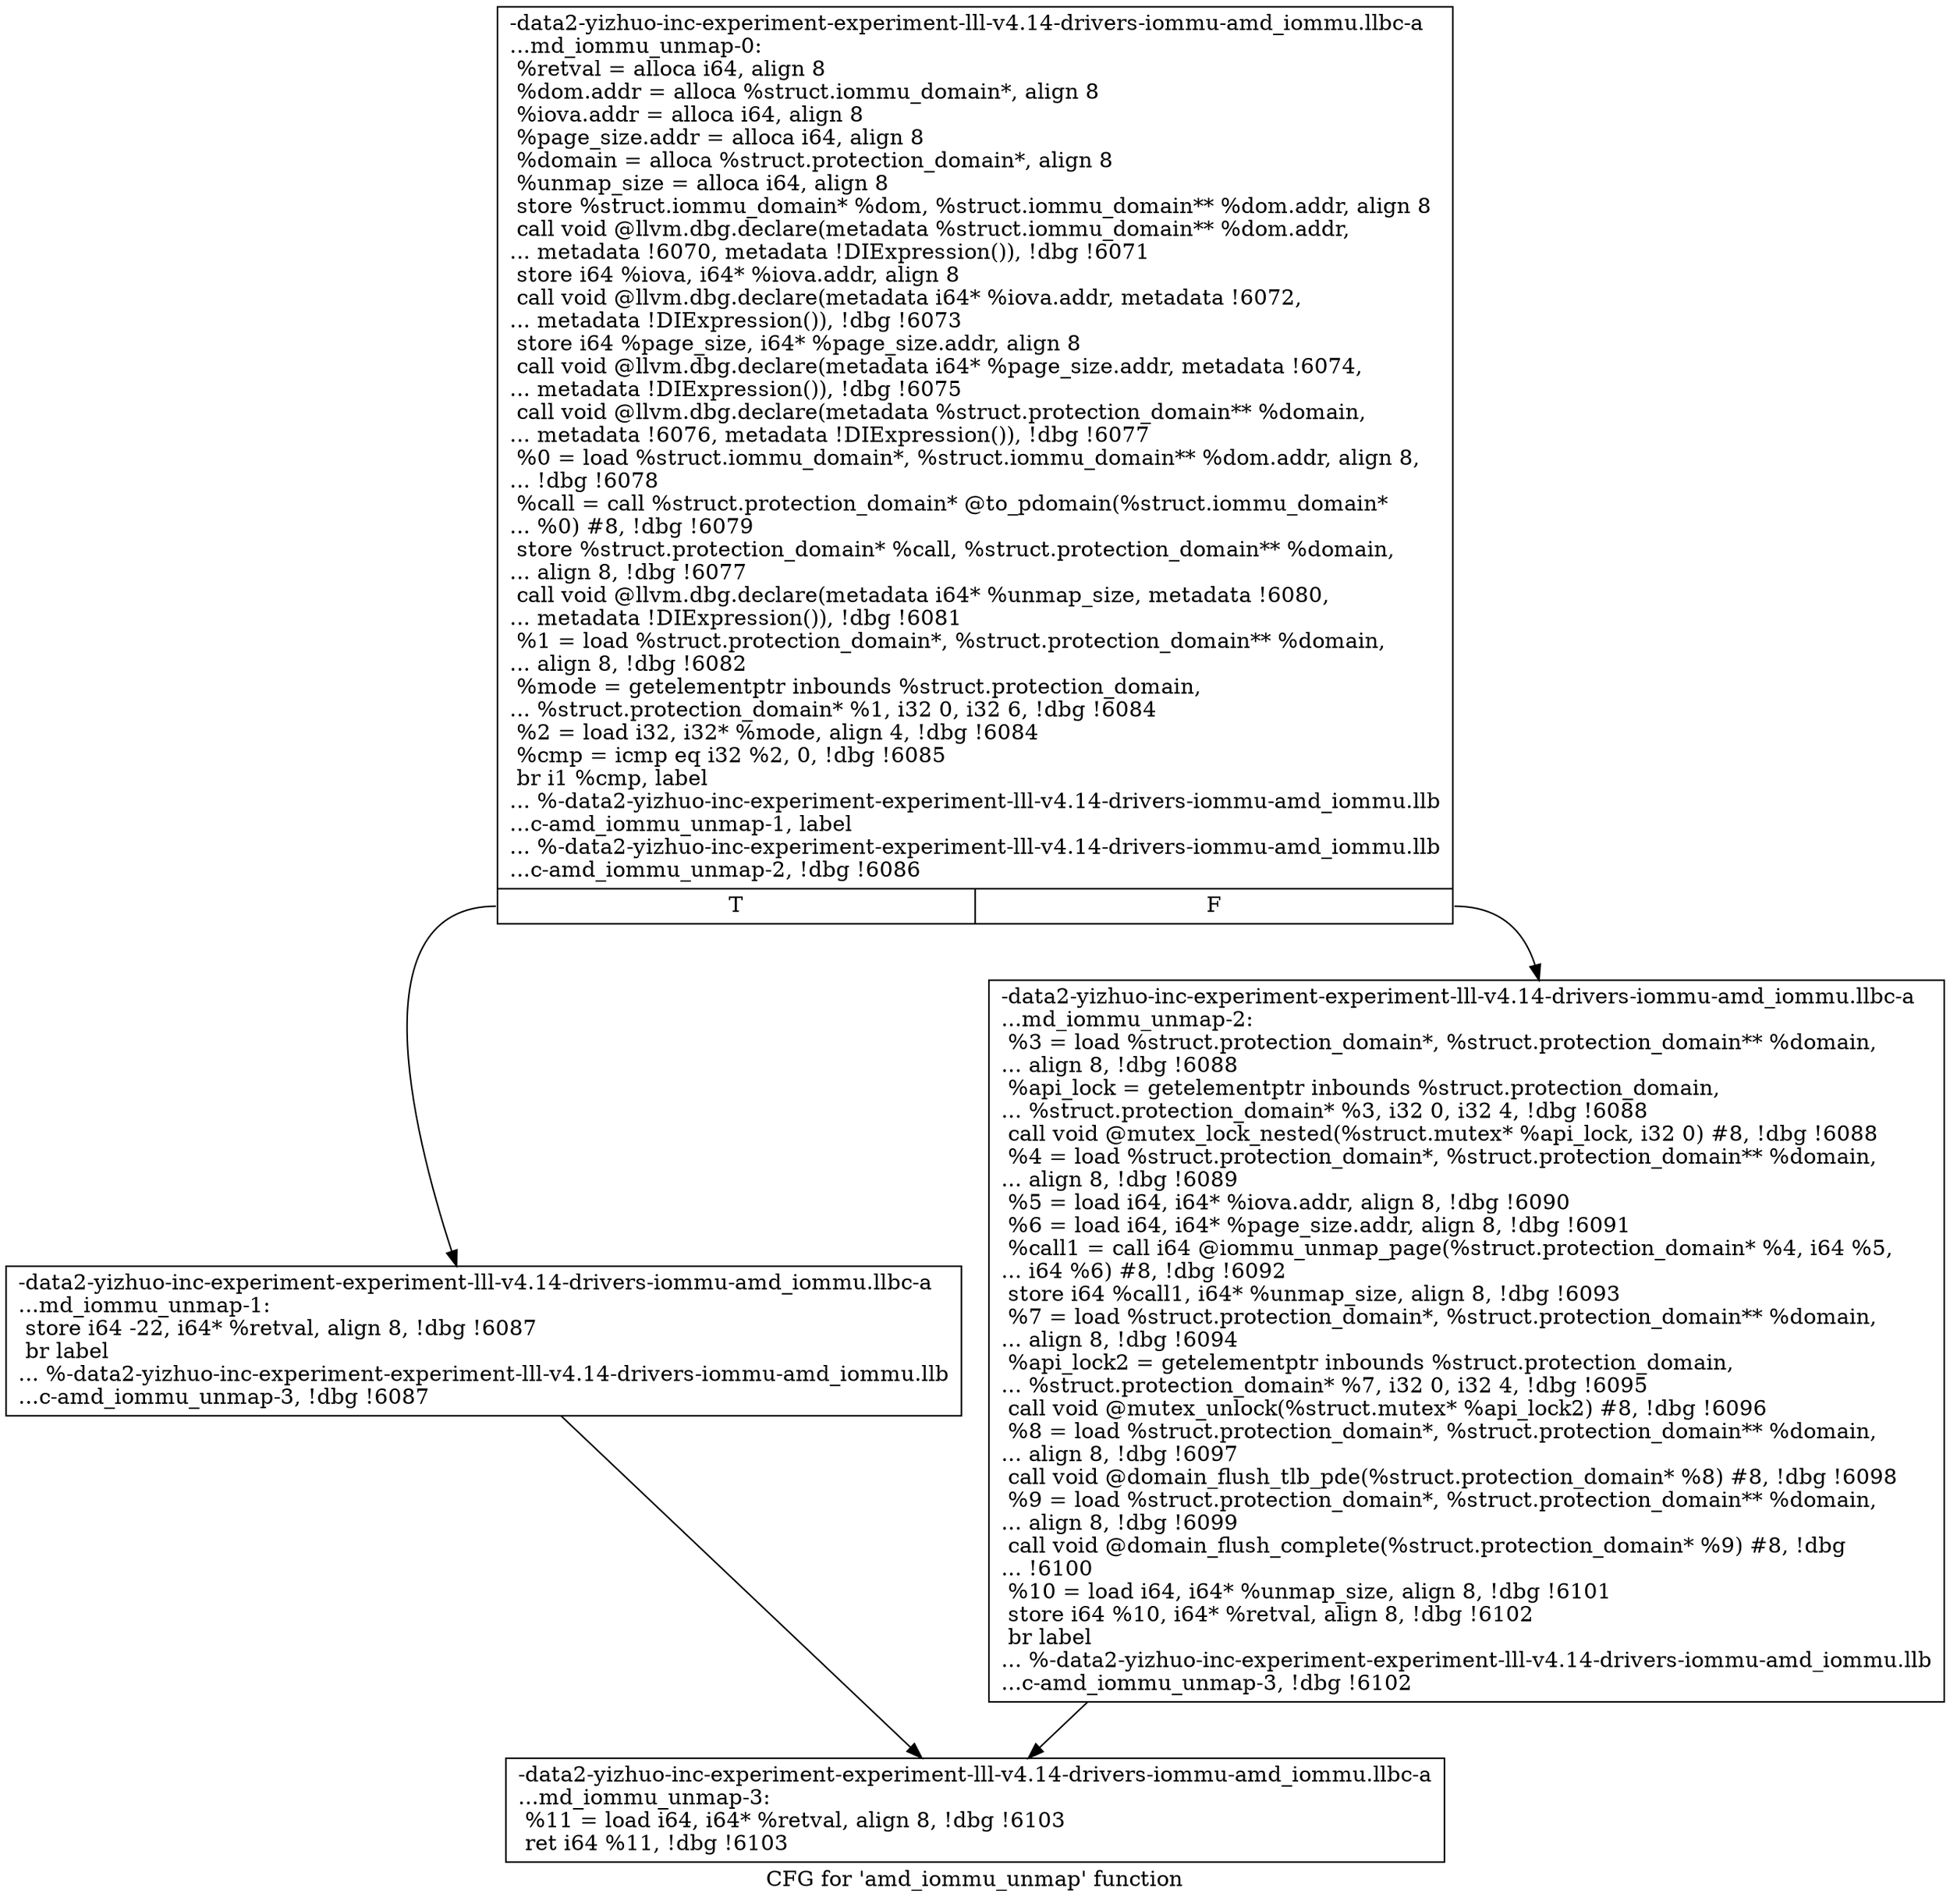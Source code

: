 digraph "CFG for 'amd_iommu_unmap' function" {
	label="CFG for 'amd_iommu_unmap' function";

	Node0x561b946737d0 [shape=record,label="{-data2-yizhuo-inc-experiment-experiment-lll-v4.14-drivers-iommu-amd_iommu.llbc-a\l...md_iommu_unmap-0:\l  %retval = alloca i64, align 8\l  %dom.addr = alloca %struct.iommu_domain*, align 8\l  %iova.addr = alloca i64, align 8\l  %page_size.addr = alloca i64, align 8\l  %domain = alloca %struct.protection_domain*, align 8\l  %unmap_size = alloca i64, align 8\l  store %struct.iommu_domain* %dom, %struct.iommu_domain** %dom.addr, align 8\l  call void @llvm.dbg.declare(metadata %struct.iommu_domain** %dom.addr,\l... metadata !6070, metadata !DIExpression()), !dbg !6071\l  store i64 %iova, i64* %iova.addr, align 8\l  call void @llvm.dbg.declare(metadata i64* %iova.addr, metadata !6072,\l... metadata !DIExpression()), !dbg !6073\l  store i64 %page_size, i64* %page_size.addr, align 8\l  call void @llvm.dbg.declare(metadata i64* %page_size.addr, metadata !6074,\l... metadata !DIExpression()), !dbg !6075\l  call void @llvm.dbg.declare(metadata %struct.protection_domain** %domain,\l... metadata !6076, metadata !DIExpression()), !dbg !6077\l  %0 = load %struct.iommu_domain*, %struct.iommu_domain** %dom.addr, align 8,\l... !dbg !6078\l  %call = call %struct.protection_domain* @to_pdomain(%struct.iommu_domain*\l... %0) #8, !dbg !6079\l  store %struct.protection_domain* %call, %struct.protection_domain** %domain,\l... align 8, !dbg !6077\l  call void @llvm.dbg.declare(metadata i64* %unmap_size, metadata !6080,\l... metadata !DIExpression()), !dbg !6081\l  %1 = load %struct.protection_domain*, %struct.protection_domain** %domain,\l... align 8, !dbg !6082\l  %mode = getelementptr inbounds %struct.protection_domain,\l... %struct.protection_domain* %1, i32 0, i32 6, !dbg !6084\l  %2 = load i32, i32* %mode, align 4, !dbg !6084\l  %cmp = icmp eq i32 %2, 0, !dbg !6085\l  br i1 %cmp, label\l... %-data2-yizhuo-inc-experiment-experiment-lll-v4.14-drivers-iommu-amd_iommu.llb\l...c-amd_iommu_unmap-1, label\l... %-data2-yizhuo-inc-experiment-experiment-lll-v4.14-drivers-iommu-amd_iommu.llb\l...c-amd_iommu_unmap-2, !dbg !6086\l|{<s0>T|<s1>F}}"];
	Node0x561b946737d0:s0 -> Node0x561b94677560;
	Node0x561b946737d0:s1 -> Node0x561b9467acb0;
	Node0x561b94677560 [shape=record,label="{-data2-yizhuo-inc-experiment-experiment-lll-v4.14-drivers-iommu-amd_iommu.llbc-a\l...md_iommu_unmap-1: \l  store i64 -22, i64* %retval, align 8, !dbg !6087\l  br label\l... %-data2-yizhuo-inc-experiment-experiment-lll-v4.14-drivers-iommu-amd_iommu.llb\l...c-amd_iommu_unmap-3, !dbg !6087\l}"];
	Node0x561b94677560 -> Node0x561b9467b2a0;
	Node0x561b9467acb0 [shape=record,label="{-data2-yizhuo-inc-experiment-experiment-lll-v4.14-drivers-iommu-amd_iommu.llbc-a\l...md_iommu_unmap-2: \l  %3 = load %struct.protection_domain*, %struct.protection_domain** %domain,\l... align 8, !dbg !6088\l  %api_lock = getelementptr inbounds %struct.protection_domain,\l... %struct.protection_domain* %3, i32 0, i32 4, !dbg !6088\l  call void @mutex_lock_nested(%struct.mutex* %api_lock, i32 0) #8, !dbg !6088\l  %4 = load %struct.protection_domain*, %struct.protection_domain** %domain,\l... align 8, !dbg !6089\l  %5 = load i64, i64* %iova.addr, align 8, !dbg !6090\l  %6 = load i64, i64* %page_size.addr, align 8, !dbg !6091\l  %call1 = call i64 @iommu_unmap_page(%struct.protection_domain* %4, i64 %5,\l... i64 %6) #8, !dbg !6092\l  store i64 %call1, i64* %unmap_size, align 8, !dbg !6093\l  %7 = load %struct.protection_domain*, %struct.protection_domain** %domain,\l... align 8, !dbg !6094\l  %api_lock2 = getelementptr inbounds %struct.protection_domain,\l... %struct.protection_domain* %7, i32 0, i32 4, !dbg !6095\l  call void @mutex_unlock(%struct.mutex* %api_lock2) #8, !dbg !6096\l  %8 = load %struct.protection_domain*, %struct.protection_domain** %domain,\l... align 8, !dbg !6097\l  call void @domain_flush_tlb_pde(%struct.protection_domain* %8) #8, !dbg !6098\l  %9 = load %struct.protection_domain*, %struct.protection_domain** %domain,\l... align 8, !dbg !6099\l  call void @domain_flush_complete(%struct.protection_domain* %9) #8, !dbg\l... !6100\l  %10 = load i64, i64* %unmap_size, align 8, !dbg !6101\l  store i64 %10, i64* %retval, align 8, !dbg !6102\l  br label\l... %-data2-yizhuo-inc-experiment-experiment-lll-v4.14-drivers-iommu-amd_iommu.llb\l...c-amd_iommu_unmap-3, !dbg !6102\l}"];
	Node0x561b9467acb0 -> Node0x561b9467b2a0;
	Node0x561b9467b2a0 [shape=record,label="{-data2-yizhuo-inc-experiment-experiment-lll-v4.14-drivers-iommu-amd_iommu.llbc-a\l...md_iommu_unmap-3: \l  %11 = load i64, i64* %retval, align 8, !dbg !6103\l  ret i64 %11, !dbg !6103\l}"];
}
